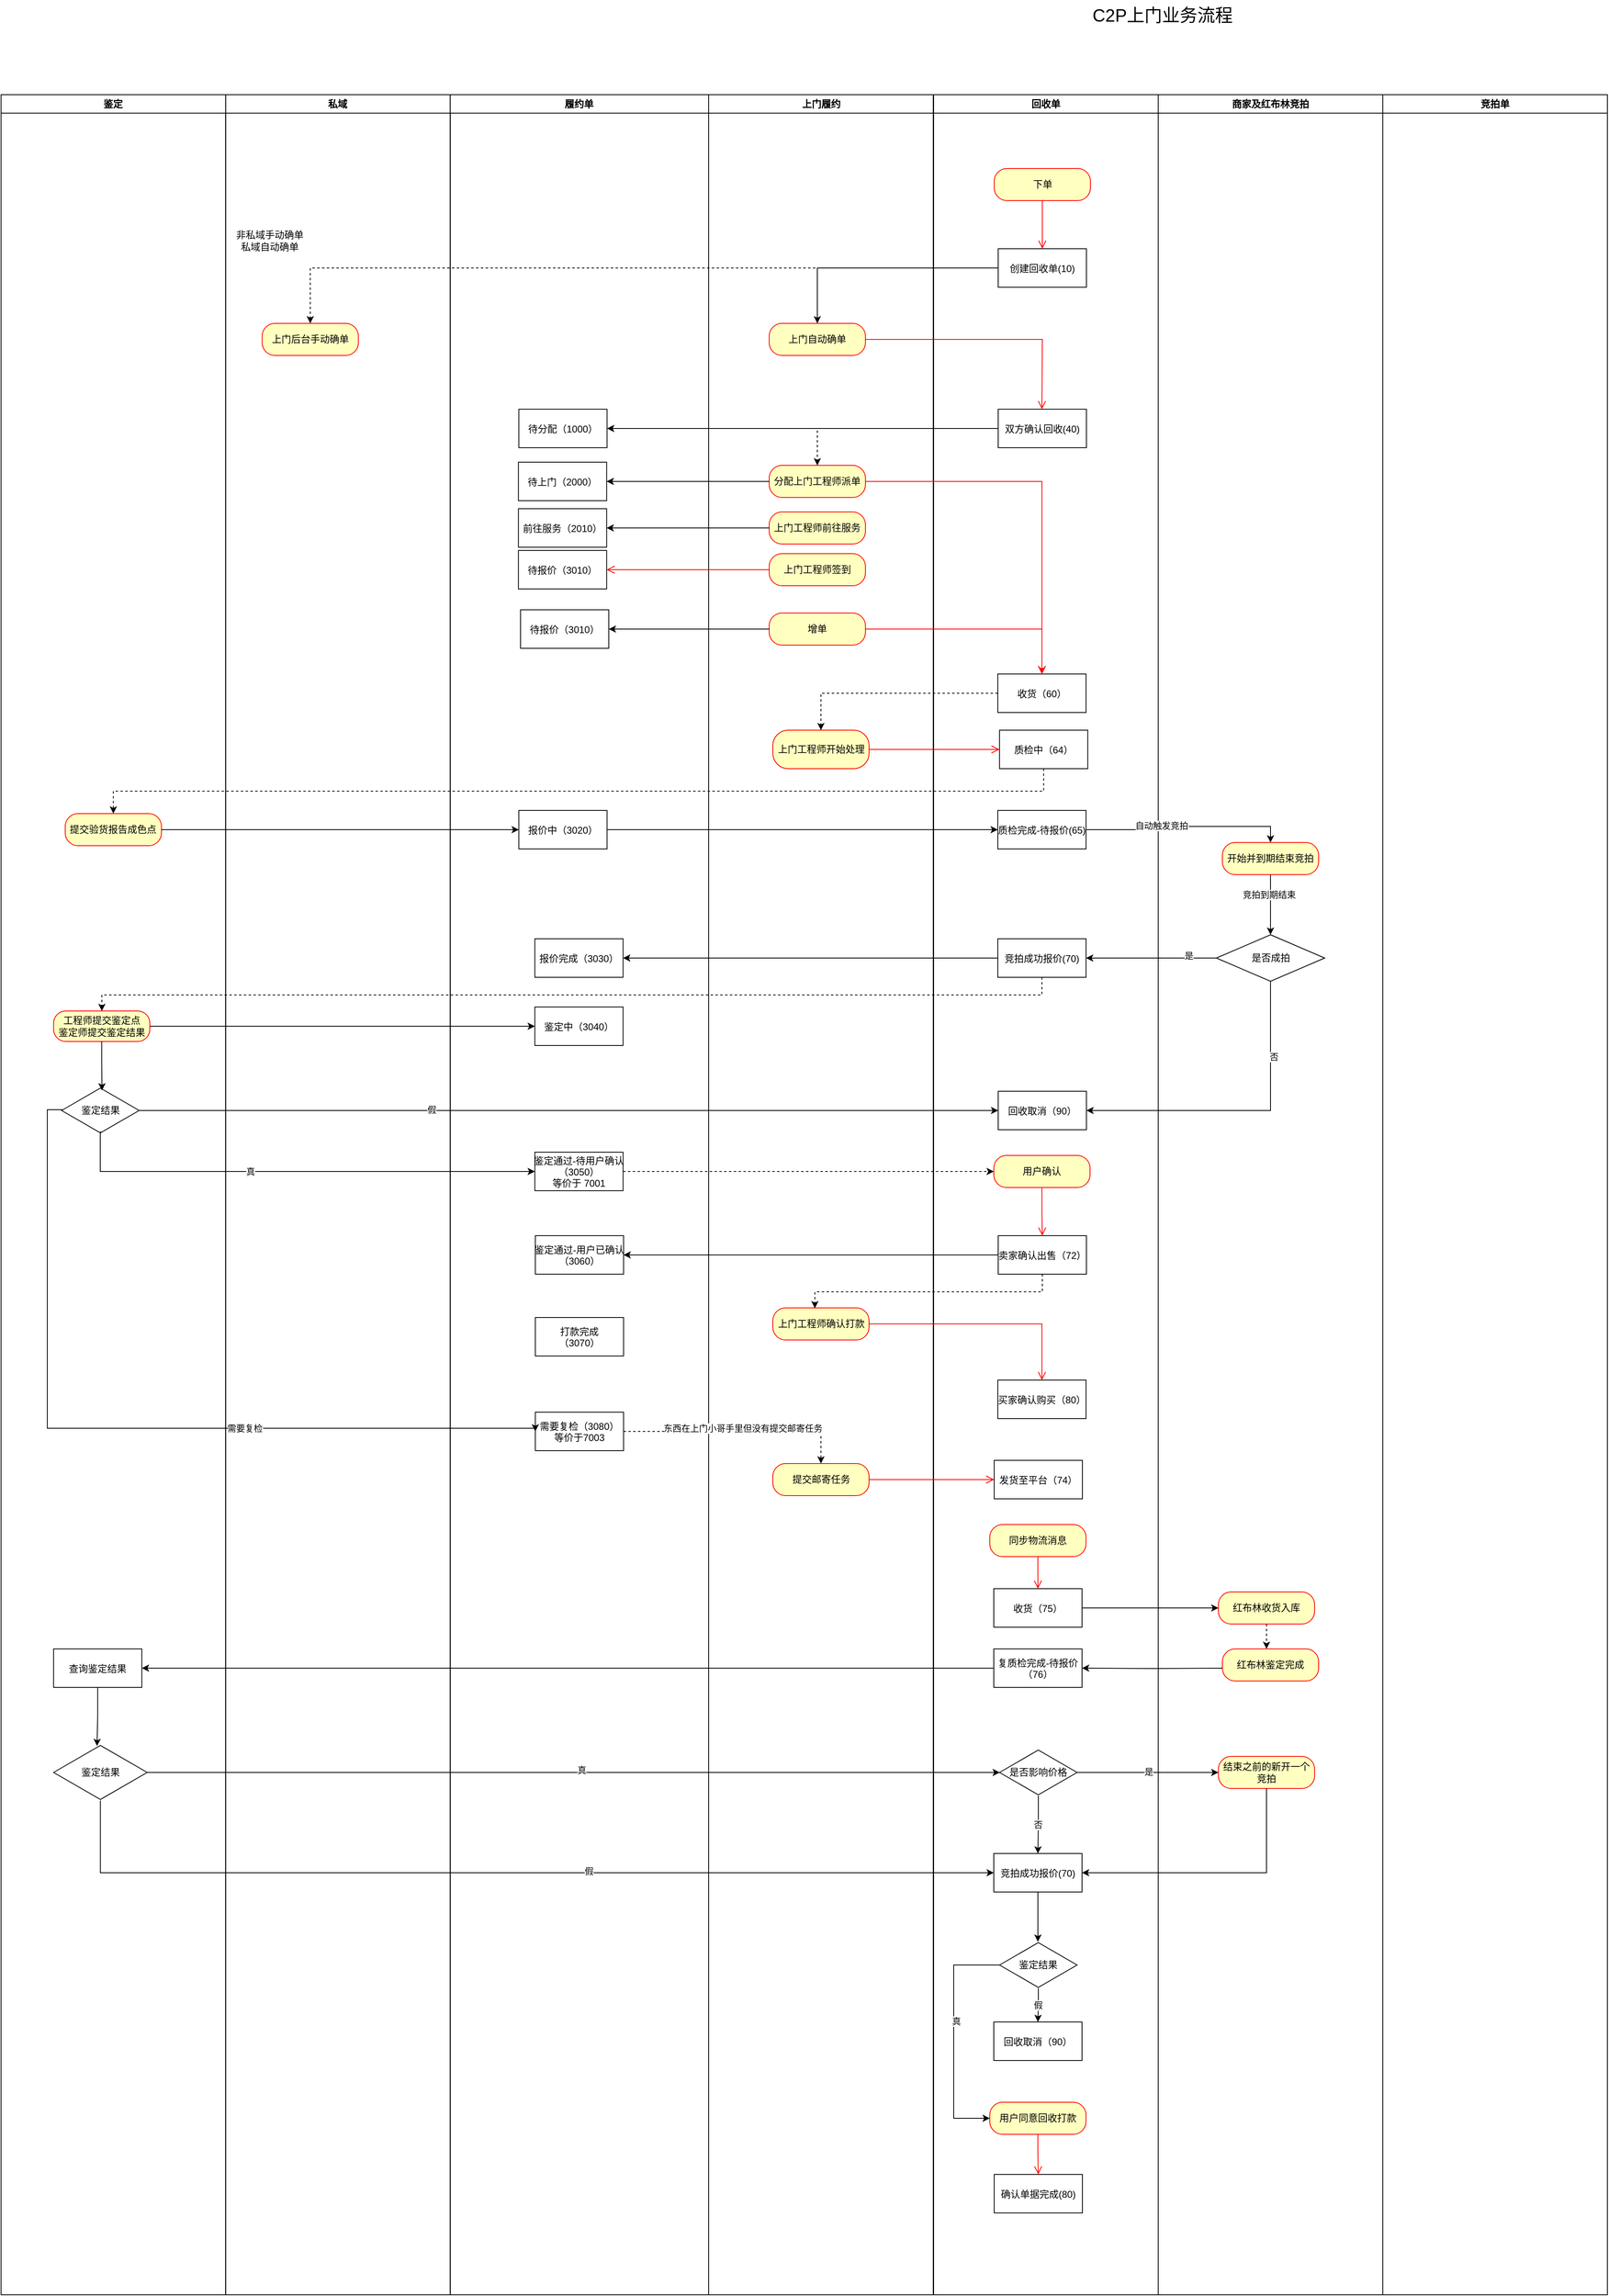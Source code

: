 <mxfile version="26.1.0">
  <diagram name="Page-1" id="e7e014a7-5840-1c2e-5031-d8a46d1fe8dd">
    <mxGraphModel dx="2603" dy="731" grid="1" gridSize="10" guides="1" tooltips="1" connect="1" arrows="1" fold="1" page="1" pageScale="1" pageWidth="1169" pageHeight="826" background="none" math="0" shadow="0">
      <root>
        <mxCell id="0" />
        <mxCell id="1" parent="0" />
        <mxCell id="2" value="上门履约" style="swimlane;whiteSpace=wrap" parent="1" vertex="1">
          <mxGeometry x="164.5" y="128" width="280" height="2742" as="geometry" />
        </mxCell>
        <mxCell id="EZE-OWPgXGvBPy29LJ_Y-58" value="分配上门工程师派单" style="rounded=1;whiteSpace=wrap;html=1;arcSize=40;fontColor=#000000;fillColor=#ffffc0;strokeColor=#ff0000;" parent="2" vertex="1">
          <mxGeometry x="75.5" y="462" width="120" height="40" as="geometry" />
        </mxCell>
        <mxCell id="EZE-OWPgXGvBPy29LJ_Y-75" value="上门自动确单" style="rounded=1;whiteSpace=wrap;html=1;arcSize=40;fontColor=#000000;fillColor=#ffffc0;strokeColor=#ff0000;" parent="2" vertex="1">
          <mxGeometry x="75.5" y="285" width="120" height="40" as="geometry" />
        </mxCell>
        <mxCell id="EZE-OWPgXGvBPy29LJ_Y-64" value="上门工程师开始处理" style="rounded=1;whiteSpace=wrap;html=1;arcSize=40;fontColor=#000000;fillColor=#ffffc0;strokeColor=#ff0000;" parent="2" vertex="1">
          <mxGeometry x="80" y="792" width="120" height="48" as="geometry" />
        </mxCell>
        <mxCell id="EZE-OWPgXGvBPy29LJ_Y-111" value="上门工程师签到" style="rounded=1;whiteSpace=wrap;html=1;arcSize=40;fontColor=#000000;fillColor=#ffffc0;strokeColor=#ff0000;" parent="2" vertex="1">
          <mxGeometry x="75.5" y="572" width="120" height="40" as="geometry" />
        </mxCell>
        <mxCell id="EZE-OWPgXGvBPy29LJ_Y-132" value="上门工程师前往服务" style="rounded=1;whiteSpace=wrap;html=1;arcSize=40;fontColor=#000000;fillColor=#ffffc0;strokeColor=#ff0000;" parent="2" vertex="1">
          <mxGeometry x="75.5" y="520" width="120" height="40" as="geometry" />
        </mxCell>
        <mxCell id="EZE-OWPgXGvBPy29LJ_Y-140" value="提交邮寄任务" style="rounded=1;whiteSpace=wrap;html=1;arcSize=40;fontColor=#000000;fillColor=#ffffc0;strokeColor=#ff0000;" parent="2" vertex="1">
          <mxGeometry x="80" y="1706" width="120" height="40" as="geometry" />
        </mxCell>
        <mxCell id="EZE-OWPgXGvBPy29LJ_Y-174" value="增单" style="rounded=1;whiteSpace=wrap;html=1;arcSize=40;fontColor=#000000;fillColor=#ffffc0;strokeColor=#ff0000;" parent="2" vertex="1">
          <mxGeometry x="75.5" y="646" width="120" height="40" as="geometry" />
        </mxCell>
        <mxCell id="EZE-OWPgXGvBPy29LJ_Y-193" value="上门工程师确认打款" style="rounded=1;whiteSpace=wrap;html=1;arcSize=40;fontColor=#000000;fillColor=#ffffc0;strokeColor=#ff0000;" parent="2" vertex="1">
          <mxGeometry x="80.0" y="1512" width="120" height="40" as="geometry" />
        </mxCell>
        <mxCell id="3" value="回收单" style="swimlane;whiteSpace=wrap" parent="1" vertex="1">
          <mxGeometry x="445" y="128" width="280" height="2742" as="geometry" />
        </mxCell>
        <mxCell id="15" value="创建回收单(10)" style="" parent="3" vertex="1">
          <mxGeometry x="80.5" y="192" width="110" height="48" as="geometry" />
        </mxCell>
        <mxCell id="EZE-OWPgXGvBPy29LJ_Y-45" value="下单" style="rounded=1;whiteSpace=wrap;html=1;arcSize=40;fontColor=#000000;fillColor=#ffffc0;strokeColor=#ff0000;" parent="3" vertex="1">
          <mxGeometry x="75.5" y="92" width="120" height="40" as="geometry" />
        </mxCell>
        <mxCell id="EZE-OWPgXGvBPy29LJ_Y-46" value="" style="edgeStyle=orthogonalEdgeStyle;html=1;verticalAlign=bottom;endArrow=open;endSize=8;strokeColor=#ff0000;rounded=0;" parent="3" source="EZE-OWPgXGvBPy29LJ_Y-45" target="15" edge="1">
          <mxGeometry relative="1" as="geometry">
            <mxPoint x="135.5" y="192" as="targetPoint" />
          </mxGeometry>
        </mxCell>
        <mxCell id="EZE-OWPgXGvBPy29LJ_Y-53" value="双方确认回收(40)" style="" parent="3" vertex="1">
          <mxGeometry x="80.5" y="392" width="110" height="48" as="geometry" />
        </mxCell>
        <mxCell id="EZE-OWPgXGvBPy29LJ_Y-61" value="收货（60）" style="" parent="3" vertex="1">
          <mxGeometry x="80" y="722" width="110" height="48" as="geometry" />
        </mxCell>
        <mxCell id="EZE-OWPgXGvBPy29LJ_Y-71" value="质检中（64）" style="" parent="3" vertex="1">
          <mxGeometry x="82.16" y="792" width="110" height="48" as="geometry" />
        </mxCell>
        <mxCell id="EZE-OWPgXGvBPy29LJ_Y-72" value="质检完成-待报价(65)" style="" parent="3" vertex="1">
          <mxGeometry x="80" y="892" width="110" height="48" as="geometry" />
        </mxCell>
        <mxCell id="EZE-OWPgXGvBPy29LJ_Y-83" value="竞拍成功报价(70)" style="" parent="3" vertex="1">
          <mxGeometry x="80" y="1052" width="110" height="48" as="geometry" />
        </mxCell>
        <mxCell id="EZE-OWPgXGvBPy29LJ_Y-90" value="回收取消（90）" style="" parent="3" vertex="1">
          <mxGeometry x="80.5" y="1242" width="110" height="48" as="geometry" />
        </mxCell>
        <mxCell id="EZE-OWPgXGvBPy29LJ_Y-94" value="卖家确认出售（72）" style="" parent="3" vertex="1">
          <mxGeometry x="80.5" y="1422" width="110" height="48" as="geometry" />
        </mxCell>
        <mxCell id="EZE-OWPgXGvBPy29LJ_Y-95" value="用户确认" style="rounded=1;whiteSpace=wrap;html=1;arcSize=40;fontColor=#000000;fillColor=#ffffc0;strokeColor=#ff0000;" parent="3" vertex="1">
          <mxGeometry x="75" y="1322" width="120" height="40" as="geometry" />
        </mxCell>
        <mxCell id="EZE-OWPgXGvBPy29LJ_Y-96" value="" style="edgeStyle=orthogonalEdgeStyle;html=1;verticalAlign=bottom;endArrow=open;endSize=8;strokeColor=#ff0000;rounded=0;entryX=0.5;entryY=0;entryDx=0;entryDy=0;" parent="3" source="EZE-OWPgXGvBPy29LJ_Y-95" target="EZE-OWPgXGvBPy29LJ_Y-94" edge="1">
          <mxGeometry relative="1" as="geometry">
            <mxPoint x="145" y="1422" as="targetPoint" />
          </mxGeometry>
        </mxCell>
        <mxCell id="EZE-OWPgXGvBPy29LJ_Y-100" value="买家确认购买（80）" style="" parent="3" vertex="1">
          <mxGeometry x="80" y="1602" width="110" height="48" as="geometry" />
        </mxCell>
        <mxCell id="EZE-OWPgXGvBPy29LJ_Y-142" value="发货至平台（74）" style="" parent="3" vertex="1">
          <mxGeometry x="75.5" y="1702" width="110" height="48" as="geometry" />
        </mxCell>
        <mxCell id="EZE-OWPgXGvBPy29LJ_Y-144" value="收货（75）" style="" parent="3" vertex="1">
          <mxGeometry x="75" y="1862" width="110" height="48" as="geometry" />
        </mxCell>
        <mxCell id="EZE-OWPgXGvBPy29LJ_Y-145" value="同步物流消息" style="rounded=1;whiteSpace=wrap;html=1;arcSize=40;fontColor=#000000;fillColor=#ffffc0;strokeColor=#ff0000;" parent="3" vertex="1">
          <mxGeometry x="70" y="1782" width="120" height="40" as="geometry" />
        </mxCell>
        <mxCell id="EZE-OWPgXGvBPy29LJ_Y-146" value="" style="edgeStyle=orthogonalEdgeStyle;html=1;verticalAlign=bottom;endArrow=open;endSize=8;strokeColor=#ff0000;rounded=0;entryX=0.5;entryY=0;entryDx=0;entryDy=0;" parent="3" source="EZE-OWPgXGvBPy29LJ_Y-145" target="EZE-OWPgXGvBPy29LJ_Y-144" edge="1">
          <mxGeometry relative="1" as="geometry">
            <mxPoint x="130.5" y="1822" as="targetPoint" />
          </mxGeometry>
        </mxCell>
        <mxCell id="EZE-OWPgXGvBPy29LJ_Y-149" value="复质检完成-待报价&#xa;（76）" style="" parent="3" vertex="1">
          <mxGeometry x="75" y="1937" width="110" height="48" as="geometry" />
        </mxCell>
        <mxCell id="EZE-OWPgXGvBPy29LJ_Y-168" value="否" style="edgeStyle=orthogonalEdgeStyle;rounded=0;orthogonalLoop=1;jettySize=auto;html=1;" parent="3" source="EZE-OWPgXGvBPy29LJ_Y-158" target="EZE-OWPgXGvBPy29LJ_Y-165" edge="1">
          <mxGeometry relative="1" as="geometry" />
        </mxCell>
        <mxCell id="EZE-OWPgXGvBPy29LJ_Y-158" value="是否影响价格" style="html=1;whiteSpace=wrap;aspect=fixed;shape=isoRectangle;" parent="3" vertex="1">
          <mxGeometry x="82.16" y="2062" width="96.67" height="58" as="geometry" />
        </mxCell>
        <mxCell id="EZE-OWPgXGvBPy29LJ_Y-165" value="竞拍成功报价(70)" style="" parent="3" vertex="1">
          <mxGeometry x="75" y="2192" width="110" height="48" as="geometry" />
        </mxCell>
        <mxCell id="EZE-OWPgXGvBPy29LJ_Y-170" value="确认单据完成(80)" style="" parent="3" vertex="1">
          <mxGeometry x="75.5" y="2592" width="110" height="48" as="geometry" />
        </mxCell>
        <mxCell id="EZE-OWPgXGvBPy29LJ_Y-171" value="用户同意回收打款" style="rounded=1;whiteSpace=wrap;html=1;arcSize=40;fontColor=#000000;fillColor=#ffffc0;strokeColor=#ff0000;" parent="3" vertex="1">
          <mxGeometry x="70" y="2502" width="120" height="40" as="geometry" />
        </mxCell>
        <mxCell id="EZE-OWPgXGvBPy29LJ_Y-172" value="" style="edgeStyle=orthogonalEdgeStyle;html=1;verticalAlign=bottom;endArrow=open;endSize=8;strokeColor=#ff0000;rounded=0;" parent="3" source="EZE-OWPgXGvBPy29LJ_Y-171" target="EZE-OWPgXGvBPy29LJ_Y-170" edge="1">
          <mxGeometry relative="1" as="geometry">
            <mxPoint x="130.5" y="2402" as="targetPoint" />
          </mxGeometry>
        </mxCell>
        <mxCell id="EZE-OWPgXGvBPy29LJ_Y-179" value="回收取消（90）" style="" parent="3" vertex="1">
          <mxGeometry x="75" y="2402" width="110" height="48" as="geometry" />
        </mxCell>
        <mxCell id="EZE-OWPgXGvBPy29LJ_Y-181" value="假" style="edgeStyle=orthogonalEdgeStyle;rounded=0;orthogonalLoop=1;jettySize=auto;html=1;" parent="3" source="EZE-OWPgXGvBPy29LJ_Y-180" target="EZE-OWPgXGvBPy29LJ_Y-179" edge="1">
          <mxGeometry relative="1" as="geometry" />
        </mxCell>
        <mxCell id="EZE-OWPgXGvBPy29LJ_Y-182" style="edgeStyle=orthogonalEdgeStyle;rounded=0;orthogonalLoop=1;jettySize=auto;html=1;" parent="3" source="EZE-OWPgXGvBPy29LJ_Y-180" target="EZE-OWPgXGvBPy29LJ_Y-171" edge="1">
          <mxGeometry relative="1" as="geometry">
            <mxPoint x="71" y="2522" as="targetPoint" />
            <Array as="points">
              <mxPoint x="25" y="2331" />
              <mxPoint x="25" y="2522" />
            </Array>
          </mxGeometry>
        </mxCell>
        <mxCell id="EZE-OWPgXGvBPy29LJ_Y-183" value="真" style="edgeLabel;html=1;align=center;verticalAlign=middle;resizable=0;points=[];" parent="EZE-OWPgXGvBPy29LJ_Y-182" vertex="1" connectable="0">
          <mxGeometry x="-0.133" y="3" relative="1" as="geometry">
            <mxPoint as="offset" />
          </mxGeometry>
        </mxCell>
        <mxCell id="EZE-OWPgXGvBPy29LJ_Y-180" value="鉴定结果" style="html=1;whiteSpace=wrap;aspect=fixed;shape=isoRectangle;" parent="3" vertex="1">
          <mxGeometry x="82.17" y="2302" width="96.67" height="58" as="geometry" />
        </mxCell>
        <mxCell id="EZE-OWPgXGvBPy29LJ_Y-184" style="edgeStyle=orthogonalEdgeStyle;rounded=0;orthogonalLoop=1;jettySize=auto;html=1;" parent="3" source="EZE-OWPgXGvBPy29LJ_Y-165" edge="1">
          <mxGeometry relative="1" as="geometry">
            <mxPoint x="130" y="2302" as="targetPoint" />
          </mxGeometry>
        </mxCell>
        <mxCell id="EZE-OWPgXGvBPy29LJ_Y-42" value="&lt;font style=&quot;font-size: 22px;&quot;&gt;C2P上门业务流程&lt;/font&gt;" style="text;html=1;align=center;verticalAlign=middle;resizable=0;points=[];autosize=1;strokeColor=none;fillColor=none;" parent="1" vertex="1">
          <mxGeometry x="630" y="10" width="200" height="40" as="geometry" />
        </mxCell>
        <mxCell id="EZE-OWPgXGvBPy29LJ_Y-48" value="" style="edgeStyle=orthogonalEdgeStyle;html=1;verticalAlign=bottom;endArrow=open;endSize=8;strokeColor=#ff0000;rounded=0;exitX=1;exitY=0.5;exitDx=0;exitDy=0;" parent="1" source="EZE-OWPgXGvBPy29LJ_Y-75" edge="1">
          <mxGeometry relative="1" as="geometry">
            <mxPoint x="580" y="520" as="targetPoint" />
            <mxPoint x="350" y="430" as="sourcePoint" />
          </mxGeometry>
        </mxCell>
        <mxCell id="EZE-OWPgXGvBPy29LJ_Y-51" value="商家及红布林竞拍" style="swimlane;whiteSpace=wrap;startSize=23;" parent="1" vertex="1">
          <mxGeometry x="725" y="128" width="280" height="2742" as="geometry" />
        </mxCell>
        <mxCell id="EZE-OWPgXGvBPy29LJ_Y-197" style="edgeStyle=orthogonalEdgeStyle;rounded=0;orthogonalLoop=1;jettySize=auto;html=1;entryX=0.5;entryY=0;entryDx=0;entryDy=0;" parent="EZE-OWPgXGvBPy29LJ_Y-51" source="EZE-OWPgXGvBPy29LJ_Y-80" target="EZE-OWPgXGvBPy29LJ_Y-196" edge="1">
          <mxGeometry relative="1" as="geometry" />
        </mxCell>
        <mxCell id="EZE-OWPgXGvBPy29LJ_Y-199" value="竞拍到期结束" style="edgeLabel;html=1;align=center;verticalAlign=middle;resizable=0;points=[];" parent="EZE-OWPgXGvBPy29LJ_Y-197" vertex="1" connectable="0">
          <mxGeometry x="-0.333" y="-2" relative="1" as="geometry">
            <mxPoint as="offset" />
          </mxGeometry>
        </mxCell>
        <mxCell id="EZE-OWPgXGvBPy29LJ_Y-80" value="开始并到期结束竞拍" style="rounded=1;whiteSpace=wrap;html=1;arcSize=40;fontColor=#000000;fillColor=#ffffc0;strokeColor=#ff0000;" parent="EZE-OWPgXGvBPy29LJ_Y-51" vertex="1">
          <mxGeometry x="80" y="932" width="120" height="40" as="geometry" />
        </mxCell>
        <mxCell id="EZE-OWPgXGvBPy29LJ_Y-151" style="edgeStyle=orthogonalEdgeStyle;rounded=0;orthogonalLoop=1;jettySize=auto;html=1;entryX=0.5;entryY=0;entryDx=0;entryDy=0;exitX=0.5;exitY=1;exitDx=0;exitDy=0;dashed=1;" parent="EZE-OWPgXGvBPy29LJ_Y-51" source="EZE-OWPgXGvBPy29LJ_Y-186" edge="1">
          <mxGeometry relative="1" as="geometry">
            <mxPoint x="135.067" y="1870" as="sourcePoint" />
            <mxPoint x="135" y="1937" as="targetPoint" />
          </mxGeometry>
        </mxCell>
        <mxCell id="EZE-OWPgXGvBPy29LJ_Y-156" value="结束之前的新开一个竞拍" style="rounded=1;whiteSpace=wrap;html=1;arcSize=40;fontColor=#000000;fillColor=#ffffc0;strokeColor=#ff0000;" parent="EZE-OWPgXGvBPy29LJ_Y-51" vertex="1">
          <mxGeometry x="75" y="2071" width="120" height="40" as="geometry" />
        </mxCell>
        <mxCell id="EZE-OWPgXGvBPy29LJ_Y-185" value="&lt;span style=&quot;text-wrap-mode: nowrap;&quot;&gt;红布林鉴定完成&lt;/span&gt;" style="rounded=1;whiteSpace=wrap;html=1;arcSize=40;fontColor=#000000;fillColor=#ffffc0;strokeColor=#ff0000;" parent="EZE-OWPgXGvBPy29LJ_Y-51" vertex="1">
          <mxGeometry x="80" y="1937" width="120" height="40" as="geometry" />
        </mxCell>
        <mxCell id="EZE-OWPgXGvBPy29LJ_Y-186" value="&lt;span style=&quot;text-wrap-mode: nowrap;&quot;&gt;红布林收货入库&lt;/span&gt;" style="rounded=1;whiteSpace=wrap;html=1;arcSize=40;fontColor=#000000;fillColor=#ffffc0;strokeColor=#ff0000;" parent="EZE-OWPgXGvBPy29LJ_Y-51" vertex="1">
          <mxGeometry x="75" y="1866" width="120" height="40" as="geometry" />
        </mxCell>
        <mxCell id="EZE-OWPgXGvBPy29LJ_Y-196" value="是否成拍" style="rhombus;whiteSpace=wrap;html=1;" parent="EZE-OWPgXGvBPy29LJ_Y-51" vertex="1">
          <mxGeometry x="72.5" y="1047" width="135" height="58" as="geometry" />
        </mxCell>
        <mxCell id="EZE-OWPgXGvBPy29LJ_Y-57" value="私域" style="swimlane;whiteSpace=wrap" parent="1" vertex="1">
          <mxGeometry x="-437.67" y="128" width="280" height="2742" as="geometry" />
        </mxCell>
        <mxCell id="EZE-OWPgXGvBPy29LJ_Y-47" value="上门后台手动确单" style="rounded=1;whiteSpace=wrap;html=1;arcSize=40;fontColor=#000000;fillColor=#ffffc0;strokeColor=#ff0000;" parent="EZE-OWPgXGvBPy29LJ_Y-57" vertex="1">
          <mxGeometry x="45.5" y="285" width="120" height="40" as="geometry" />
        </mxCell>
        <mxCell id="EZE-OWPgXGvBPy29LJ_Y-77" value="&lt;div data-lake_diagram_content_editor_data=&quot;true&quot;&gt;&lt;div&gt;非私域手动确单&lt;/div&gt;&lt;div&gt;私域自动确单&lt;/div&gt;&lt;/div&gt;" style="text;html=1;align=center;verticalAlign=middle;resizable=0;points=[];autosize=1;strokeColor=none;fillColor=none;" parent="EZE-OWPgXGvBPy29LJ_Y-57" vertex="1">
          <mxGeometry y="162" width="110" height="40" as="geometry" />
        </mxCell>
        <mxCell id="EZE-OWPgXGvBPy29LJ_Y-49" style="edgeStyle=orthogonalEdgeStyle;rounded=0;orthogonalLoop=1;jettySize=auto;html=1;entryX=0.5;entryY=0;entryDx=0;entryDy=0;dashed=1;" parent="1" source="15" target="EZE-OWPgXGvBPy29LJ_Y-47" edge="1">
          <mxGeometry relative="1" as="geometry" />
        </mxCell>
        <mxCell id="EZE-OWPgXGvBPy29LJ_Y-59" style="edgeStyle=orthogonalEdgeStyle;rounded=0;orthogonalLoop=1;jettySize=auto;html=1;dashed=1;" parent="1" source="EZE-OWPgXGvBPy29LJ_Y-53" target="EZE-OWPgXGvBPy29LJ_Y-58" edge="1">
          <mxGeometry relative="1" as="geometry" />
        </mxCell>
        <mxCell id="EZE-OWPgXGvBPy29LJ_Y-62" style="edgeStyle=orthogonalEdgeStyle;rounded=0;orthogonalLoop=1;jettySize=auto;html=1;entryX=0.5;entryY=0;entryDx=0;entryDy=0;strokeColor=#FF0000;" parent="1" source="EZE-OWPgXGvBPy29LJ_Y-58" target="EZE-OWPgXGvBPy29LJ_Y-61" edge="1">
          <mxGeometry relative="1" as="geometry" />
        </mxCell>
        <mxCell id="EZE-OWPgXGvBPy29LJ_Y-76" style="edgeStyle=orthogonalEdgeStyle;rounded=0;orthogonalLoop=1;jettySize=auto;html=1;entryX=0.5;entryY=0;entryDx=0;entryDy=0;" parent="1" source="15" target="EZE-OWPgXGvBPy29LJ_Y-75" edge="1">
          <mxGeometry relative="1" as="geometry" />
        </mxCell>
        <mxCell id="EZE-OWPgXGvBPy29LJ_Y-82" style="edgeStyle=orthogonalEdgeStyle;rounded=0;orthogonalLoop=1;jettySize=auto;html=1;exitX=1;exitY=0.5;exitDx=0;exitDy=0;entryX=0.5;entryY=0;entryDx=0;entryDy=0;" parent="1" source="EZE-OWPgXGvBPy29LJ_Y-72" target="EZE-OWPgXGvBPy29LJ_Y-80" edge="1">
          <mxGeometry relative="1" as="geometry">
            <mxPoint x="581" y="1120" as="sourcePoint" />
            <mxPoint x="300" y="1202" as="targetPoint" />
          </mxGeometry>
        </mxCell>
        <mxCell id="EZE-OWPgXGvBPy29LJ_Y-187" value="自动触发竞拍" style="edgeLabel;html=1;align=center;verticalAlign=middle;resizable=0;points=[];" parent="EZE-OWPgXGvBPy29LJ_Y-82" vertex="1" connectable="0">
          <mxGeometry x="-0.237" y="1" relative="1" as="geometry">
            <mxPoint x="1" as="offset" />
          </mxGeometry>
        </mxCell>
        <mxCell id="EZE-OWPgXGvBPy29LJ_Y-65" value="" style="edgeStyle=orthogonalEdgeStyle;html=1;verticalAlign=bottom;endArrow=open;endSize=8;strokeColor=#ff0000;rounded=0;exitX=1;exitY=0.5;exitDx=0;exitDy=0;" parent="1" source="EZE-OWPgXGvBPy29LJ_Y-64" target="EZE-OWPgXGvBPy29LJ_Y-71" edge="1">
          <mxGeometry relative="1" as="geometry">
            <mxPoint x="580" y="830" as="targetPoint" />
          </mxGeometry>
        </mxCell>
        <mxCell id="EZE-OWPgXGvBPy29LJ_Y-67" style="edgeStyle=orthogonalEdgeStyle;rounded=0;orthogonalLoop=1;jettySize=auto;html=1;entryX=0.5;entryY=0;entryDx=0;entryDy=0;dashed=1;" parent="1" source="EZE-OWPgXGvBPy29LJ_Y-61" target="EZE-OWPgXGvBPy29LJ_Y-64" edge="1">
          <mxGeometry relative="1" as="geometry" />
        </mxCell>
        <mxCell id="EZE-OWPgXGvBPy29LJ_Y-70" style="edgeStyle=orthogonalEdgeStyle;rounded=0;orthogonalLoop=1;jettySize=auto;html=1;dashed=1;exitX=0.5;exitY=1;exitDx=0;exitDy=0;" parent="1" source="EZE-OWPgXGvBPy29LJ_Y-71" target="EZE-OWPgXGvBPy29LJ_Y-68" edge="1">
          <mxGeometry relative="1" as="geometry">
            <mxPoint x="525.5" y="934" as="sourcePoint" />
          </mxGeometry>
        </mxCell>
        <mxCell id="EZE-OWPgXGvBPy29LJ_Y-85" value="竞拍单" style="swimlane;whiteSpace=wrap;startSize=23;" parent="1" vertex="1">
          <mxGeometry x="1005" y="128" width="280" height="2742" as="geometry" />
        </mxCell>
        <mxCell id="EZE-OWPgXGvBPy29LJ_Y-87" value="鉴定" style="swimlane;whiteSpace=wrap;startSize=23;" parent="1" vertex="1">
          <mxGeometry x="-717.67" y="128" width="280" height="2742" as="geometry" />
        </mxCell>
        <mxCell id="EZE-OWPgXGvBPy29LJ_Y-88" value="工程师提交鉴定点&lt;div&gt;鉴定师提交鉴定结果&lt;/div&gt;" style="rounded=1;whiteSpace=wrap;html=1;arcSize=40;fontColor=#000000;fillColor=#ffffc0;strokeColor=#ff0000;" parent="EZE-OWPgXGvBPy29LJ_Y-87" vertex="1">
          <mxGeometry x="65.49" y="1142" width="120" height="38" as="geometry" />
        </mxCell>
        <mxCell id="EZE-OWPgXGvBPy29LJ_Y-89" value="鉴定结果" style="html=1;whiteSpace=wrap;aspect=fixed;shape=isoRectangle;" parent="EZE-OWPgXGvBPy29LJ_Y-87" vertex="1">
          <mxGeometry x="75.5" y="1237" width="96.67" height="58" as="geometry" />
        </mxCell>
        <mxCell id="EZE-OWPgXGvBPy29LJ_Y-92" style="edgeStyle=orthogonalEdgeStyle;rounded=0;orthogonalLoop=1;jettySize=auto;html=1;entryX=0.521;entryY=0.069;entryDx=0;entryDy=0;entryPerimeter=0;" parent="EZE-OWPgXGvBPy29LJ_Y-87" source="EZE-OWPgXGvBPy29LJ_Y-88" target="EZE-OWPgXGvBPy29LJ_Y-89" edge="1">
          <mxGeometry relative="1" as="geometry" />
        </mxCell>
        <mxCell id="EZE-OWPgXGvBPy29LJ_Y-68" value="提交验货报告成色点" style="rounded=1;whiteSpace=wrap;html=1;arcSize=40;fontColor=#000000;fillColor=#ffffc0;strokeColor=#ff0000;" parent="EZE-OWPgXGvBPy29LJ_Y-87" vertex="1">
          <mxGeometry x="80" y="896" width="120" height="40" as="geometry" />
        </mxCell>
        <mxCell id="EZE-OWPgXGvBPy29LJ_Y-153" value="鉴定结果" style="html=1;whiteSpace=wrap;aspect=fixed;shape=isoRectangle;" parent="EZE-OWPgXGvBPy29LJ_Y-87" vertex="1">
          <mxGeometry x="65.49" y="2056" width="116.67" height="70" as="geometry" />
        </mxCell>
        <mxCell id="EZE-OWPgXGvBPy29LJ_Y-154" value="查询鉴定结果" style="" parent="EZE-OWPgXGvBPy29LJ_Y-87" vertex="1">
          <mxGeometry x="65.49" y="1937" width="110" height="48" as="geometry" />
        </mxCell>
        <mxCell id="EZE-OWPgXGvBPy29LJ_Y-162" style="edgeStyle=orthogonalEdgeStyle;rounded=0;orthogonalLoop=1;jettySize=auto;html=1;entryX=0.464;entryY=0.029;entryDx=0;entryDy=0;entryPerimeter=0;" parent="EZE-OWPgXGvBPy29LJ_Y-87" source="EZE-OWPgXGvBPy29LJ_Y-154" target="EZE-OWPgXGvBPy29LJ_Y-153" edge="1">
          <mxGeometry relative="1" as="geometry" />
        </mxCell>
        <mxCell id="EZE-OWPgXGvBPy29LJ_Y-91" style="edgeStyle=orthogonalEdgeStyle;rounded=0;orthogonalLoop=1;jettySize=auto;html=1;entryX=0;entryY=0.5;entryDx=0;entryDy=0;" parent="1" source="EZE-OWPgXGvBPy29LJ_Y-89" target="EZE-OWPgXGvBPy29LJ_Y-90" edge="1">
          <mxGeometry relative="1" as="geometry" />
        </mxCell>
        <mxCell id="EZE-OWPgXGvBPy29LJ_Y-93" value="假" style="edgeLabel;html=1;align=center;verticalAlign=middle;resizable=0;points=[];" parent="EZE-OWPgXGvBPy29LJ_Y-91" vertex="1" connectable="0">
          <mxGeometry x="-0.319" y="1" relative="1" as="geometry">
            <mxPoint as="offset" />
          </mxGeometry>
        </mxCell>
        <mxCell id="EZE-OWPgXGvBPy29LJ_Y-98" style="edgeStyle=orthogonalEdgeStyle;rounded=0;orthogonalLoop=1;jettySize=auto;html=1;entryX=0;entryY=0.5;entryDx=0;entryDy=0;exitX=0.524;exitY=0.966;exitDx=0;exitDy=0;exitPerimeter=0;" parent="1" source="EZE-OWPgXGvBPy29LJ_Y-89" target="EZE-OWPgXGvBPy29LJ_Y-122" edge="1">
          <mxGeometry relative="1" as="geometry">
            <mxPoint x="-594" y="1440" as="sourcePoint" />
            <mxPoint x="-60" y="1470" as="targetPoint" />
            <Array as="points">
              <mxPoint x="-594" y="1421" />
              <mxPoint x="-594" y="1470" />
            </Array>
          </mxGeometry>
        </mxCell>
        <mxCell id="EZE-OWPgXGvBPy29LJ_Y-118" value="真" style="edgeLabel;html=1;align=center;verticalAlign=middle;resizable=0;points=[];" parent="EZE-OWPgXGvBPy29LJ_Y-98" vertex="1" connectable="0">
          <mxGeometry x="-0.201" relative="1" as="geometry">
            <mxPoint x="1" as="offset" />
          </mxGeometry>
        </mxCell>
        <mxCell id="EZE-OWPgXGvBPy29LJ_Y-102" value="履约单" style="swimlane;whiteSpace=wrap" parent="1" vertex="1">
          <mxGeometry x="-157.67" y="128" width="322.17" height="2742" as="geometry" />
        </mxCell>
        <mxCell id="EZE-OWPgXGvBPy29LJ_Y-106" value="待分配（1000）" style="" parent="EZE-OWPgXGvBPy29LJ_Y-102" vertex="1">
          <mxGeometry x="85.5" y="392" width="110" height="48" as="geometry" />
        </mxCell>
        <mxCell id="EZE-OWPgXGvBPy29LJ_Y-113" value="待报价（3010）" style="" parent="EZE-OWPgXGvBPy29LJ_Y-102" vertex="1">
          <mxGeometry x="85" y="568" width="110" height="48" as="geometry" />
        </mxCell>
        <mxCell id="EZE-OWPgXGvBPy29LJ_Y-114" value="报价中（3020）" style="" parent="EZE-OWPgXGvBPy29LJ_Y-102" vertex="1">
          <mxGeometry x="85.5" y="892" width="110" height="48" as="geometry" />
        </mxCell>
        <mxCell id="EZE-OWPgXGvBPy29LJ_Y-116" value="报价完成（3030）" style="" parent="EZE-OWPgXGvBPy29LJ_Y-102" vertex="1">
          <mxGeometry x="105.5" y="1052" width="110" height="48" as="geometry" />
        </mxCell>
        <mxCell id="EZE-OWPgXGvBPy29LJ_Y-119" value="鉴定中（3040）" style="" parent="EZE-OWPgXGvBPy29LJ_Y-102" vertex="1">
          <mxGeometry x="105.5" y="1137" width="110" height="48" as="geometry" />
        </mxCell>
        <mxCell id="EZE-OWPgXGvBPy29LJ_Y-122" value="鉴定通过-待用户确认&#xa;（3050）&#xa;等价于 7001" style="" parent="EZE-OWPgXGvBPy29LJ_Y-102" vertex="1">
          <mxGeometry x="105.5" y="1318" width="110" height="48" as="geometry" />
        </mxCell>
        <mxCell id="EZE-OWPgXGvBPy29LJ_Y-133" value="前往服务（2010）" style="" parent="EZE-OWPgXGvBPy29LJ_Y-102" vertex="1">
          <mxGeometry x="85" y="516" width="110" height="48" as="geometry" />
        </mxCell>
        <mxCell id="EZE-OWPgXGvBPy29LJ_Y-136" value="需要复检（3080）&#xa;等价于7003" style="" parent="EZE-OWPgXGvBPy29LJ_Y-102" vertex="1">
          <mxGeometry x="106.08" y="1642" width="110" height="48" as="geometry" />
        </mxCell>
        <mxCell id="EZE-OWPgXGvBPy29LJ_Y-176" value="待报价（3010）" style="" parent="EZE-OWPgXGvBPy29LJ_Y-102" vertex="1">
          <mxGeometry x="87.67" y="642" width="110" height="48" as="geometry" />
        </mxCell>
        <mxCell id="EZE-OWPgXGvBPy29LJ_Y-190" value="鉴定通过-用户已确认&#xa;（3060）" style="" parent="EZE-OWPgXGvBPy29LJ_Y-102" vertex="1">
          <mxGeometry x="106.09" y="1422" width="110" height="48" as="geometry" />
        </mxCell>
        <mxCell id="EZE-OWPgXGvBPy29LJ_Y-108" value="待上门（2000）" style="" parent="EZE-OWPgXGvBPy29LJ_Y-102" vertex="1">
          <mxGeometry x="85" y="458" width="110" height="48" as="geometry" />
        </mxCell>
        <mxCell id="EZE-OWPgXGvBPy29LJ_Y-208" value="打款完成&#xa;（3070）" style="" parent="EZE-OWPgXGvBPy29LJ_Y-102" vertex="1">
          <mxGeometry x="106.09" y="1524" width="110" height="48" as="geometry" />
        </mxCell>
        <mxCell id="EZE-OWPgXGvBPy29LJ_Y-107" style="edgeStyle=orthogonalEdgeStyle;rounded=0;orthogonalLoop=1;jettySize=auto;html=1;entryX=1;entryY=0.5;entryDx=0;entryDy=0;" parent="1" source="EZE-OWPgXGvBPy29LJ_Y-53" target="EZE-OWPgXGvBPy29LJ_Y-106" edge="1">
          <mxGeometry relative="1" as="geometry" />
        </mxCell>
        <mxCell id="EZE-OWPgXGvBPy29LJ_Y-110" style="edgeStyle=orthogonalEdgeStyle;rounded=0;orthogonalLoop=1;jettySize=auto;html=1;entryX=1;entryY=0.5;entryDx=0;entryDy=0;" parent="1" source="EZE-OWPgXGvBPy29LJ_Y-58" target="EZE-OWPgXGvBPy29LJ_Y-108" edge="1">
          <mxGeometry relative="1" as="geometry" />
        </mxCell>
        <mxCell id="EZE-OWPgXGvBPy29LJ_Y-112" value="" style="edgeStyle=orthogonalEdgeStyle;html=1;verticalAlign=bottom;endArrow=open;endSize=8;strokeColor=#ff0000;rounded=0;entryX=1;entryY=0.5;entryDx=0;entryDy=0;" parent="1" source="EZE-OWPgXGvBPy29LJ_Y-111" target="EZE-OWPgXGvBPy29LJ_Y-113" edge="1">
          <mxGeometry relative="1" as="geometry">
            <mxPoint x="280" y="840" as="targetPoint" />
          </mxGeometry>
        </mxCell>
        <mxCell id="EZE-OWPgXGvBPy29LJ_Y-115" style="edgeStyle=orthogonalEdgeStyle;rounded=0;orthogonalLoop=1;jettySize=auto;html=1;entryX=0;entryY=0.5;entryDx=0;entryDy=0;" parent="1" source="EZE-OWPgXGvBPy29LJ_Y-68" target="EZE-OWPgXGvBPy29LJ_Y-114" edge="1">
          <mxGeometry relative="1" as="geometry" />
        </mxCell>
        <mxCell id="EZE-OWPgXGvBPy29LJ_Y-117" style="edgeStyle=orthogonalEdgeStyle;rounded=0;orthogonalLoop=1;jettySize=auto;html=1;entryX=1;entryY=0.5;entryDx=0;entryDy=0;" parent="1" source="EZE-OWPgXGvBPy29LJ_Y-83" target="EZE-OWPgXGvBPy29LJ_Y-116" edge="1">
          <mxGeometry relative="1" as="geometry" />
        </mxCell>
        <mxCell id="EZE-OWPgXGvBPy29LJ_Y-121" style="edgeStyle=orthogonalEdgeStyle;rounded=0;orthogonalLoop=1;jettySize=auto;html=1;entryX=0;entryY=0.5;entryDx=0;entryDy=0;" parent="1" source="EZE-OWPgXGvBPy29LJ_Y-88" target="EZE-OWPgXGvBPy29LJ_Y-119" edge="1">
          <mxGeometry relative="1" as="geometry" />
        </mxCell>
        <mxCell id="EZE-OWPgXGvBPy29LJ_Y-131" style="edgeStyle=orthogonalEdgeStyle;rounded=0;orthogonalLoop=1;jettySize=auto;html=1;entryX=0;entryY=0.5;entryDx=0;entryDy=0;dashed=1;" parent="1" source="EZE-OWPgXGvBPy29LJ_Y-122" target="EZE-OWPgXGvBPy29LJ_Y-95" edge="1">
          <mxGeometry relative="1" as="geometry" />
        </mxCell>
        <mxCell id="EZE-OWPgXGvBPy29LJ_Y-134" style="edgeStyle=orthogonalEdgeStyle;rounded=0;orthogonalLoop=1;jettySize=auto;html=1;entryX=1;entryY=0.5;entryDx=0;entryDy=0;" parent="1" source="EZE-OWPgXGvBPy29LJ_Y-132" target="EZE-OWPgXGvBPy29LJ_Y-133" edge="1">
          <mxGeometry relative="1" as="geometry" />
        </mxCell>
        <mxCell id="EZE-OWPgXGvBPy29LJ_Y-135" style="edgeStyle=orthogonalEdgeStyle;rounded=0;orthogonalLoop=1;jettySize=auto;html=1;" parent="1" source="EZE-OWPgXGvBPy29LJ_Y-114" target="EZE-OWPgXGvBPy29LJ_Y-72" edge="1">
          <mxGeometry relative="1" as="geometry" />
        </mxCell>
        <mxCell id="EZE-OWPgXGvBPy29LJ_Y-137" style="edgeStyle=orthogonalEdgeStyle;rounded=0;orthogonalLoop=1;jettySize=auto;html=1;entryX=0;entryY=0.5;entryDx=0;entryDy=0;exitX=0.017;exitY=0.483;exitDx=0;exitDy=0;exitPerimeter=0;" parent="1" source="EZE-OWPgXGvBPy29LJ_Y-89" target="EZE-OWPgXGvBPy29LJ_Y-136" edge="1">
          <mxGeometry relative="1" as="geometry">
            <mxPoint x="-630" y="1450" as="sourcePoint" />
            <Array as="points">
              <mxPoint x="-660" y="1393" />
              <mxPoint x="-660" y="1790" />
              <mxPoint x="-52" y="1790" />
            </Array>
          </mxGeometry>
        </mxCell>
        <mxCell id="EZE-OWPgXGvBPy29LJ_Y-139" value="需要复检" style="edgeLabel;html=1;align=center;verticalAlign=middle;resizable=0;points=[];" parent="EZE-OWPgXGvBPy29LJ_Y-137" vertex="1" connectable="0">
          <mxGeometry x="0.287" relative="1" as="geometry">
            <mxPoint as="offset" />
          </mxGeometry>
        </mxCell>
        <mxCell id="EZE-OWPgXGvBPy29LJ_Y-141" value="" style="edgeStyle=orthogonalEdgeStyle;html=1;verticalAlign=bottom;endArrow=open;endSize=8;strokeColor=#ff0000;rounded=0;entryX=0;entryY=0.5;entryDx=0;entryDy=0;" parent="1" source="EZE-OWPgXGvBPy29LJ_Y-140" target="EZE-OWPgXGvBPy29LJ_Y-142" edge="1">
          <mxGeometry relative="1" as="geometry">
            <mxPoint x="260" y="1830" as="targetPoint" />
          </mxGeometry>
        </mxCell>
        <mxCell id="EZE-OWPgXGvBPy29LJ_Y-143" style="edgeStyle=orthogonalEdgeStyle;rounded=0;orthogonalLoop=1;jettySize=auto;html=1;dashed=1;" parent="1" source="EZE-OWPgXGvBPy29LJ_Y-136" target="EZE-OWPgXGvBPy29LJ_Y-140" edge="1">
          <mxGeometry relative="1" as="geometry" />
        </mxCell>
        <mxCell id="EZE-OWPgXGvBPy29LJ_Y-173" value="东西在上门小哥手里但没有提交邮寄任务" style="edgeLabel;html=1;align=center;verticalAlign=middle;resizable=0;points=[];" parent="EZE-OWPgXGvBPy29LJ_Y-143" vertex="1" connectable="0">
          <mxGeometry x="0.038" y="4" relative="1" as="geometry">
            <mxPoint as="offset" />
          </mxGeometry>
        </mxCell>
        <mxCell id="EZE-OWPgXGvBPy29LJ_Y-148" style="edgeStyle=orthogonalEdgeStyle;rounded=0;orthogonalLoop=1;jettySize=auto;html=1;entryX=0;entryY=0.5;entryDx=0;entryDy=0;" parent="1" source="EZE-OWPgXGvBPy29LJ_Y-144" target="EZE-OWPgXGvBPy29LJ_Y-186" edge="1">
          <mxGeometry relative="1" as="geometry">
            <mxPoint x="805" y="1970" as="targetPoint" />
          </mxGeometry>
        </mxCell>
        <mxCell id="EZE-OWPgXGvBPy29LJ_Y-152" style="edgeStyle=orthogonalEdgeStyle;rounded=0;orthogonalLoop=1;jettySize=auto;html=1;entryX=1;entryY=0.5;entryDx=0;entryDy=0;" parent="1" target="EZE-OWPgXGvBPy29LJ_Y-149" edge="1">
          <mxGeometry relative="1" as="geometry">
            <mxPoint x="805" y="2089" as="sourcePoint" />
          </mxGeometry>
        </mxCell>
        <mxCell id="EZE-OWPgXGvBPy29LJ_Y-155" style="edgeStyle=orthogonalEdgeStyle;rounded=0;orthogonalLoop=1;jettySize=auto;html=1;" parent="1" source="EZE-OWPgXGvBPy29LJ_Y-149" target="EZE-OWPgXGvBPy29LJ_Y-154" edge="1">
          <mxGeometry relative="1" as="geometry" />
        </mxCell>
        <mxCell id="EZE-OWPgXGvBPy29LJ_Y-160" style="edgeStyle=orthogonalEdgeStyle;rounded=0;orthogonalLoop=1;jettySize=auto;html=1;entryX=0;entryY=0.5;entryDx=0;entryDy=0;" parent="1" source="EZE-OWPgXGvBPy29LJ_Y-158" target="EZE-OWPgXGvBPy29LJ_Y-156" edge="1">
          <mxGeometry relative="1" as="geometry" />
        </mxCell>
        <mxCell id="EZE-OWPgXGvBPy29LJ_Y-161" value="是" style="edgeLabel;html=1;align=center;verticalAlign=middle;resizable=0;points=[];" parent="EZE-OWPgXGvBPy29LJ_Y-160" vertex="1" connectable="0">
          <mxGeometry x="0.007" y="1" relative="1" as="geometry">
            <mxPoint as="offset" />
          </mxGeometry>
        </mxCell>
        <mxCell id="EZE-OWPgXGvBPy29LJ_Y-163" style="edgeStyle=orthogonalEdgeStyle;rounded=0;orthogonalLoop=1;jettySize=auto;html=1;entryX=0.004;entryY=0.5;entryDx=0;entryDy=0;entryPerimeter=0;" parent="1" source="EZE-OWPgXGvBPy29LJ_Y-153" target="EZE-OWPgXGvBPy29LJ_Y-158" edge="1">
          <mxGeometry relative="1" as="geometry" />
        </mxCell>
        <mxCell id="EZE-OWPgXGvBPy29LJ_Y-164" value="真" style="edgeLabel;html=1;align=center;verticalAlign=middle;resizable=0;points=[];" parent="EZE-OWPgXGvBPy29LJ_Y-163" vertex="1" connectable="0">
          <mxGeometry x="0.018" y="3" relative="1" as="geometry">
            <mxPoint as="offset" />
          </mxGeometry>
        </mxCell>
        <mxCell id="EZE-OWPgXGvBPy29LJ_Y-169" style="edgeStyle=orthogonalEdgeStyle;rounded=0;orthogonalLoop=1;jettySize=auto;html=1;entryX=0;entryY=0.5;entryDx=0;entryDy=0;" parent="1" source="EZE-OWPgXGvBPy29LJ_Y-153" target="EZE-OWPgXGvBPy29LJ_Y-165" edge="1">
          <mxGeometry relative="1" as="geometry">
            <Array as="points">
              <mxPoint x="-594" y="2344" />
            </Array>
          </mxGeometry>
        </mxCell>
        <mxCell id="EZE-OWPgXGvBPy29LJ_Y-178" value="假" style="edgeLabel;html=1;align=center;verticalAlign=middle;resizable=0;points=[];" parent="EZE-OWPgXGvBPy29LJ_Y-169" vertex="1" connectable="0">
          <mxGeometry x="0.162" y="2" relative="1" as="geometry">
            <mxPoint x="-1" as="offset" />
          </mxGeometry>
        </mxCell>
        <mxCell id="EZE-OWPgXGvBPy29LJ_Y-175" value="" style="edgeStyle=orthogonalEdgeStyle;html=1;verticalAlign=bottom;endArrow=open;endSize=8;strokeColor=#ff0000;rounded=0;entryX=0.5;entryY=0;entryDx=0;entryDy=0;" parent="1" source="EZE-OWPgXGvBPy29LJ_Y-174" target="EZE-OWPgXGvBPy29LJ_Y-61" edge="1">
          <mxGeometry relative="1" as="geometry">
            <mxPoint x="500" y="840" as="targetPoint" />
          </mxGeometry>
        </mxCell>
        <mxCell id="EZE-OWPgXGvBPy29LJ_Y-177" style="edgeStyle=orthogonalEdgeStyle;rounded=0;orthogonalLoop=1;jettySize=auto;html=1;entryX=1;entryY=0.5;entryDx=0;entryDy=0;" parent="1" source="EZE-OWPgXGvBPy29LJ_Y-174" target="EZE-OWPgXGvBPy29LJ_Y-176" edge="1">
          <mxGeometry relative="1" as="geometry" />
        </mxCell>
        <mxCell id="EZE-OWPgXGvBPy29LJ_Y-189" style="edgeStyle=orthogonalEdgeStyle;rounded=0;orthogonalLoop=1;jettySize=auto;html=1;dashed=1;" parent="1" source="EZE-OWPgXGvBPy29LJ_Y-83" target="EZE-OWPgXGvBPy29LJ_Y-88" edge="1">
          <mxGeometry relative="1" as="geometry">
            <Array as="points">
              <mxPoint x="580" y="1250" />
              <mxPoint x="-592" y="1250" />
            </Array>
          </mxGeometry>
        </mxCell>
        <mxCell id="EZE-OWPgXGvBPy29LJ_Y-191" style="edgeStyle=orthogonalEdgeStyle;rounded=0;orthogonalLoop=1;jettySize=auto;html=1;entryX=1;entryY=0.5;entryDx=0;entryDy=0;" parent="1" source="EZE-OWPgXGvBPy29LJ_Y-94" target="EZE-OWPgXGvBPy29LJ_Y-190" edge="1">
          <mxGeometry relative="1" as="geometry" />
        </mxCell>
        <mxCell id="EZE-OWPgXGvBPy29LJ_Y-194" value="" style="edgeStyle=orthogonalEdgeStyle;html=1;verticalAlign=bottom;endArrow=open;endSize=8;strokeColor=#ff0000;rounded=0;entryX=0.5;entryY=0;entryDx=0;entryDy=0;" parent="1" source="EZE-OWPgXGvBPy29LJ_Y-193" target="EZE-OWPgXGvBPy29LJ_Y-100" edge="1">
          <mxGeometry relative="1" as="geometry">
            <mxPoint x="270" y="1740" as="targetPoint" />
          </mxGeometry>
        </mxCell>
        <mxCell id="EZE-OWPgXGvBPy29LJ_Y-195" style="edgeStyle=orthogonalEdgeStyle;rounded=0;orthogonalLoop=1;jettySize=auto;html=1;entryX=0.437;entryY=0.013;entryDx=0;entryDy=0;entryPerimeter=0;dashed=1;" parent="1" source="EZE-OWPgXGvBPy29LJ_Y-94" target="EZE-OWPgXGvBPy29LJ_Y-193" edge="1">
          <mxGeometry relative="1" as="geometry">
            <Array as="points">
              <mxPoint x="581" y="1620" />
              <mxPoint x="297" y="1620" />
            </Array>
          </mxGeometry>
        </mxCell>
        <mxCell id="EZE-OWPgXGvBPy29LJ_Y-198" style="edgeStyle=orthogonalEdgeStyle;rounded=0;orthogonalLoop=1;jettySize=auto;html=1;entryX=1;entryY=0.5;entryDx=0;entryDy=0;" parent="1" source="EZE-OWPgXGvBPy29LJ_Y-196" target="EZE-OWPgXGvBPy29LJ_Y-83" edge="1">
          <mxGeometry relative="1" as="geometry" />
        </mxCell>
        <mxCell id="EZE-OWPgXGvBPy29LJ_Y-200" value="是" style="edgeLabel;html=1;align=center;verticalAlign=middle;resizable=0;points=[];" parent="EZE-OWPgXGvBPy29LJ_Y-198" vertex="1" connectable="0">
          <mxGeometry x="-0.567" y="-3" relative="1" as="geometry">
            <mxPoint as="offset" />
          </mxGeometry>
        </mxCell>
        <mxCell id="EZE-OWPgXGvBPy29LJ_Y-201" style="edgeStyle=orthogonalEdgeStyle;rounded=0;orthogonalLoop=1;jettySize=auto;html=1;entryX=1;entryY=0.5;entryDx=0;entryDy=0;" parent="1" source="EZE-OWPgXGvBPy29LJ_Y-196" target="EZE-OWPgXGvBPy29LJ_Y-90" edge="1">
          <mxGeometry relative="1" as="geometry">
            <mxPoint x="650" y="1400" as="targetPoint" />
            <Array as="points">
              <mxPoint x="865" y="1394" />
            </Array>
          </mxGeometry>
        </mxCell>
        <mxCell id="EZE-OWPgXGvBPy29LJ_Y-202" value="否" style="edgeLabel;html=1;align=center;verticalAlign=middle;resizable=0;points=[];" parent="EZE-OWPgXGvBPy29LJ_Y-201" vertex="1" connectable="0">
          <mxGeometry x="-0.519" y="4" relative="1" as="geometry">
            <mxPoint as="offset" />
          </mxGeometry>
        </mxCell>
        <mxCell id="EZE-OWPgXGvBPy29LJ_Y-204" style="edgeStyle=orthogonalEdgeStyle;rounded=0;orthogonalLoop=1;jettySize=auto;html=1;entryX=1;entryY=0.5;entryDx=0;entryDy=0;" parent="1" source="EZE-OWPgXGvBPy29LJ_Y-156" target="EZE-OWPgXGvBPy29LJ_Y-165" edge="1">
          <mxGeometry relative="1" as="geometry">
            <mxPoint x="860.0" y="2315" as="targetPoint" />
            <Array as="points">
              <mxPoint x="860" y="2344" />
            </Array>
          </mxGeometry>
        </mxCell>
      </root>
    </mxGraphModel>
  </diagram>
</mxfile>
